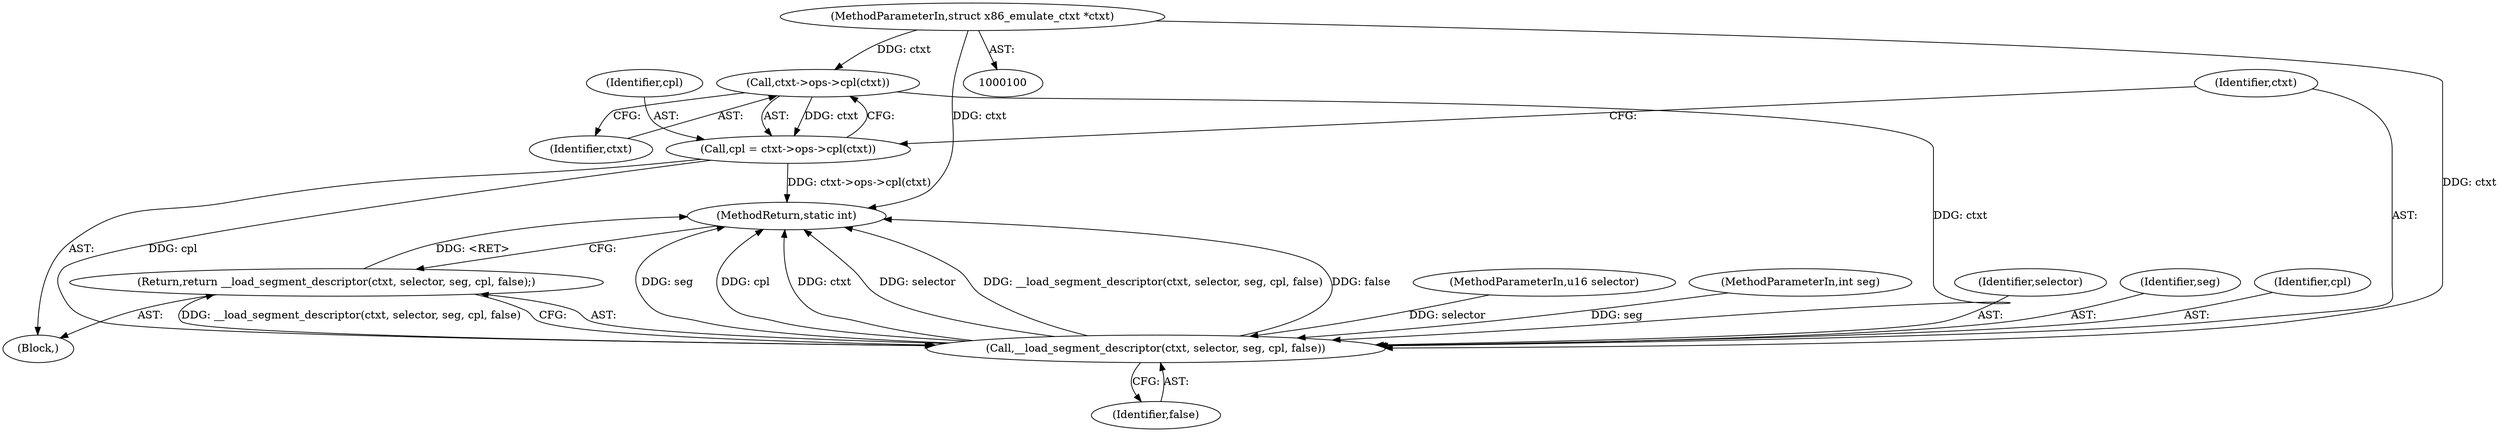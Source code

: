 digraph "1_linux_d1442d85cc30ea75f7d399474ca738e0bc96f715_3@pointer" {
"1000101" [label="(MethodParameterIn,struct x86_emulate_ctxt *ctxt)"];
"1000108" [label="(Call,ctxt->ops->cpl(ctxt))"];
"1000106" [label="(Call,cpl = ctxt->ops->cpl(ctxt))"];
"1000111" [label="(Call,__load_segment_descriptor(ctxt, selector, seg, cpl, false))"];
"1000110" [label="(Return,return __load_segment_descriptor(ctxt, selector, seg, cpl, false);)"];
"1000104" [label="(Block,)"];
"1000109" [label="(Identifier,ctxt)"];
"1000102" [label="(MethodParameterIn,u16 selector)"];
"1000106" [label="(Call,cpl = ctxt->ops->cpl(ctxt))"];
"1000103" [label="(MethodParameterIn,int seg)"];
"1000117" [label="(MethodReturn,static int)"];
"1000110" [label="(Return,return __load_segment_descriptor(ctxt, selector, seg, cpl, false);)"];
"1000112" [label="(Identifier,ctxt)"];
"1000111" [label="(Call,__load_segment_descriptor(ctxt, selector, seg, cpl, false))"];
"1000113" [label="(Identifier,selector)"];
"1000101" [label="(MethodParameterIn,struct x86_emulate_ctxt *ctxt)"];
"1000108" [label="(Call,ctxt->ops->cpl(ctxt))"];
"1000116" [label="(Identifier,false)"];
"1000114" [label="(Identifier,seg)"];
"1000107" [label="(Identifier,cpl)"];
"1000115" [label="(Identifier,cpl)"];
"1000101" -> "1000100"  [label="AST: "];
"1000101" -> "1000117"  [label="DDG: ctxt"];
"1000101" -> "1000108"  [label="DDG: ctxt"];
"1000101" -> "1000111"  [label="DDG: ctxt"];
"1000108" -> "1000106"  [label="AST: "];
"1000108" -> "1000109"  [label="CFG: "];
"1000109" -> "1000108"  [label="AST: "];
"1000106" -> "1000108"  [label="CFG: "];
"1000108" -> "1000106"  [label="DDG: ctxt"];
"1000108" -> "1000111"  [label="DDG: ctxt"];
"1000106" -> "1000104"  [label="AST: "];
"1000107" -> "1000106"  [label="AST: "];
"1000112" -> "1000106"  [label="CFG: "];
"1000106" -> "1000117"  [label="DDG: ctxt->ops->cpl(ctxt)"];
"1000106" -> "1000111"  [label="DDG: cpl"];
"1000111" -> "1000110"  [label="AST: "];
"1000111" -> "1000116"  [label="CFG: "];
"1000112" -> "1000111"  [label="AST: "];
"1000113" -> "1000111"  [label="AST: "];
"1000114" -> "1000111"  [label="AST: "];
"1000115" -> "1000111"  [label="AST: "];
"1000116" -> "1000111"  [label="AST: "];
"1000110" -> "1000111"  [label="CFG: "];
"1000111" -> "1000117"  [label="DDG: seg"];
"1000111" -> "1000117"  [label="DDG: cpl"];
"1000111" -> "1000117"  [label="DDG: ctxt"];
"1000111" -> "1000117"  [label="DDG: selector"];
"1000111" -> "1000117"  [label="DDG: __load_segment_descriptor(ctxt, selector, seg, cpl, false)"];
"1000111" -> "1000117"  [label="DDG: false"];
"1000111" -> "1000110"  [label="DDG: __load_segment_descriptor(ctxt, selector, seg, cpl, false)"];
"1000102" -> "1000111"  [label="DDG: selector"];
"1000103" -> "1000111"  [label="DDG: seg"];
"1000110" -> "1000104"  [label="AST: "];
"1000117" -> "1000110"  [label="CFG: "];
"1000110" -> "1000117"  [label="DDG: <RET>"];
}
